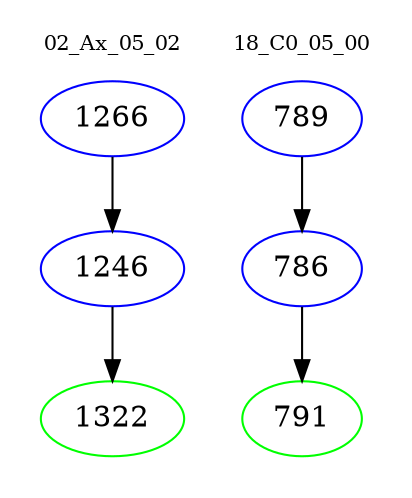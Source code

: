 digraph{
subgraph cluster_0 {
color = white
label = "02_Ax_05_02";
fontsize=10;
T0_1266 [label="1266", color="blue"]
T0_1266 -> T0_1246 [color="black"]
T0_1246 [label="1246", color="blue"]
T0_1246 -> T0_1322 [color="black"]
T0_1322 [label="1322", color="green"]
}
subgraph cluster_1 {
color = white
label = "18_C0_05_00";
fontsize=10;
T1_789 [label="789", color="blue"]
T1_789 -> T1_786 [color="black"]
T1_786 [label="786", color="blue"]
T1_786 -> T1_791 [color="black"]
T1_791 [label="791", color="green"]
}
}
